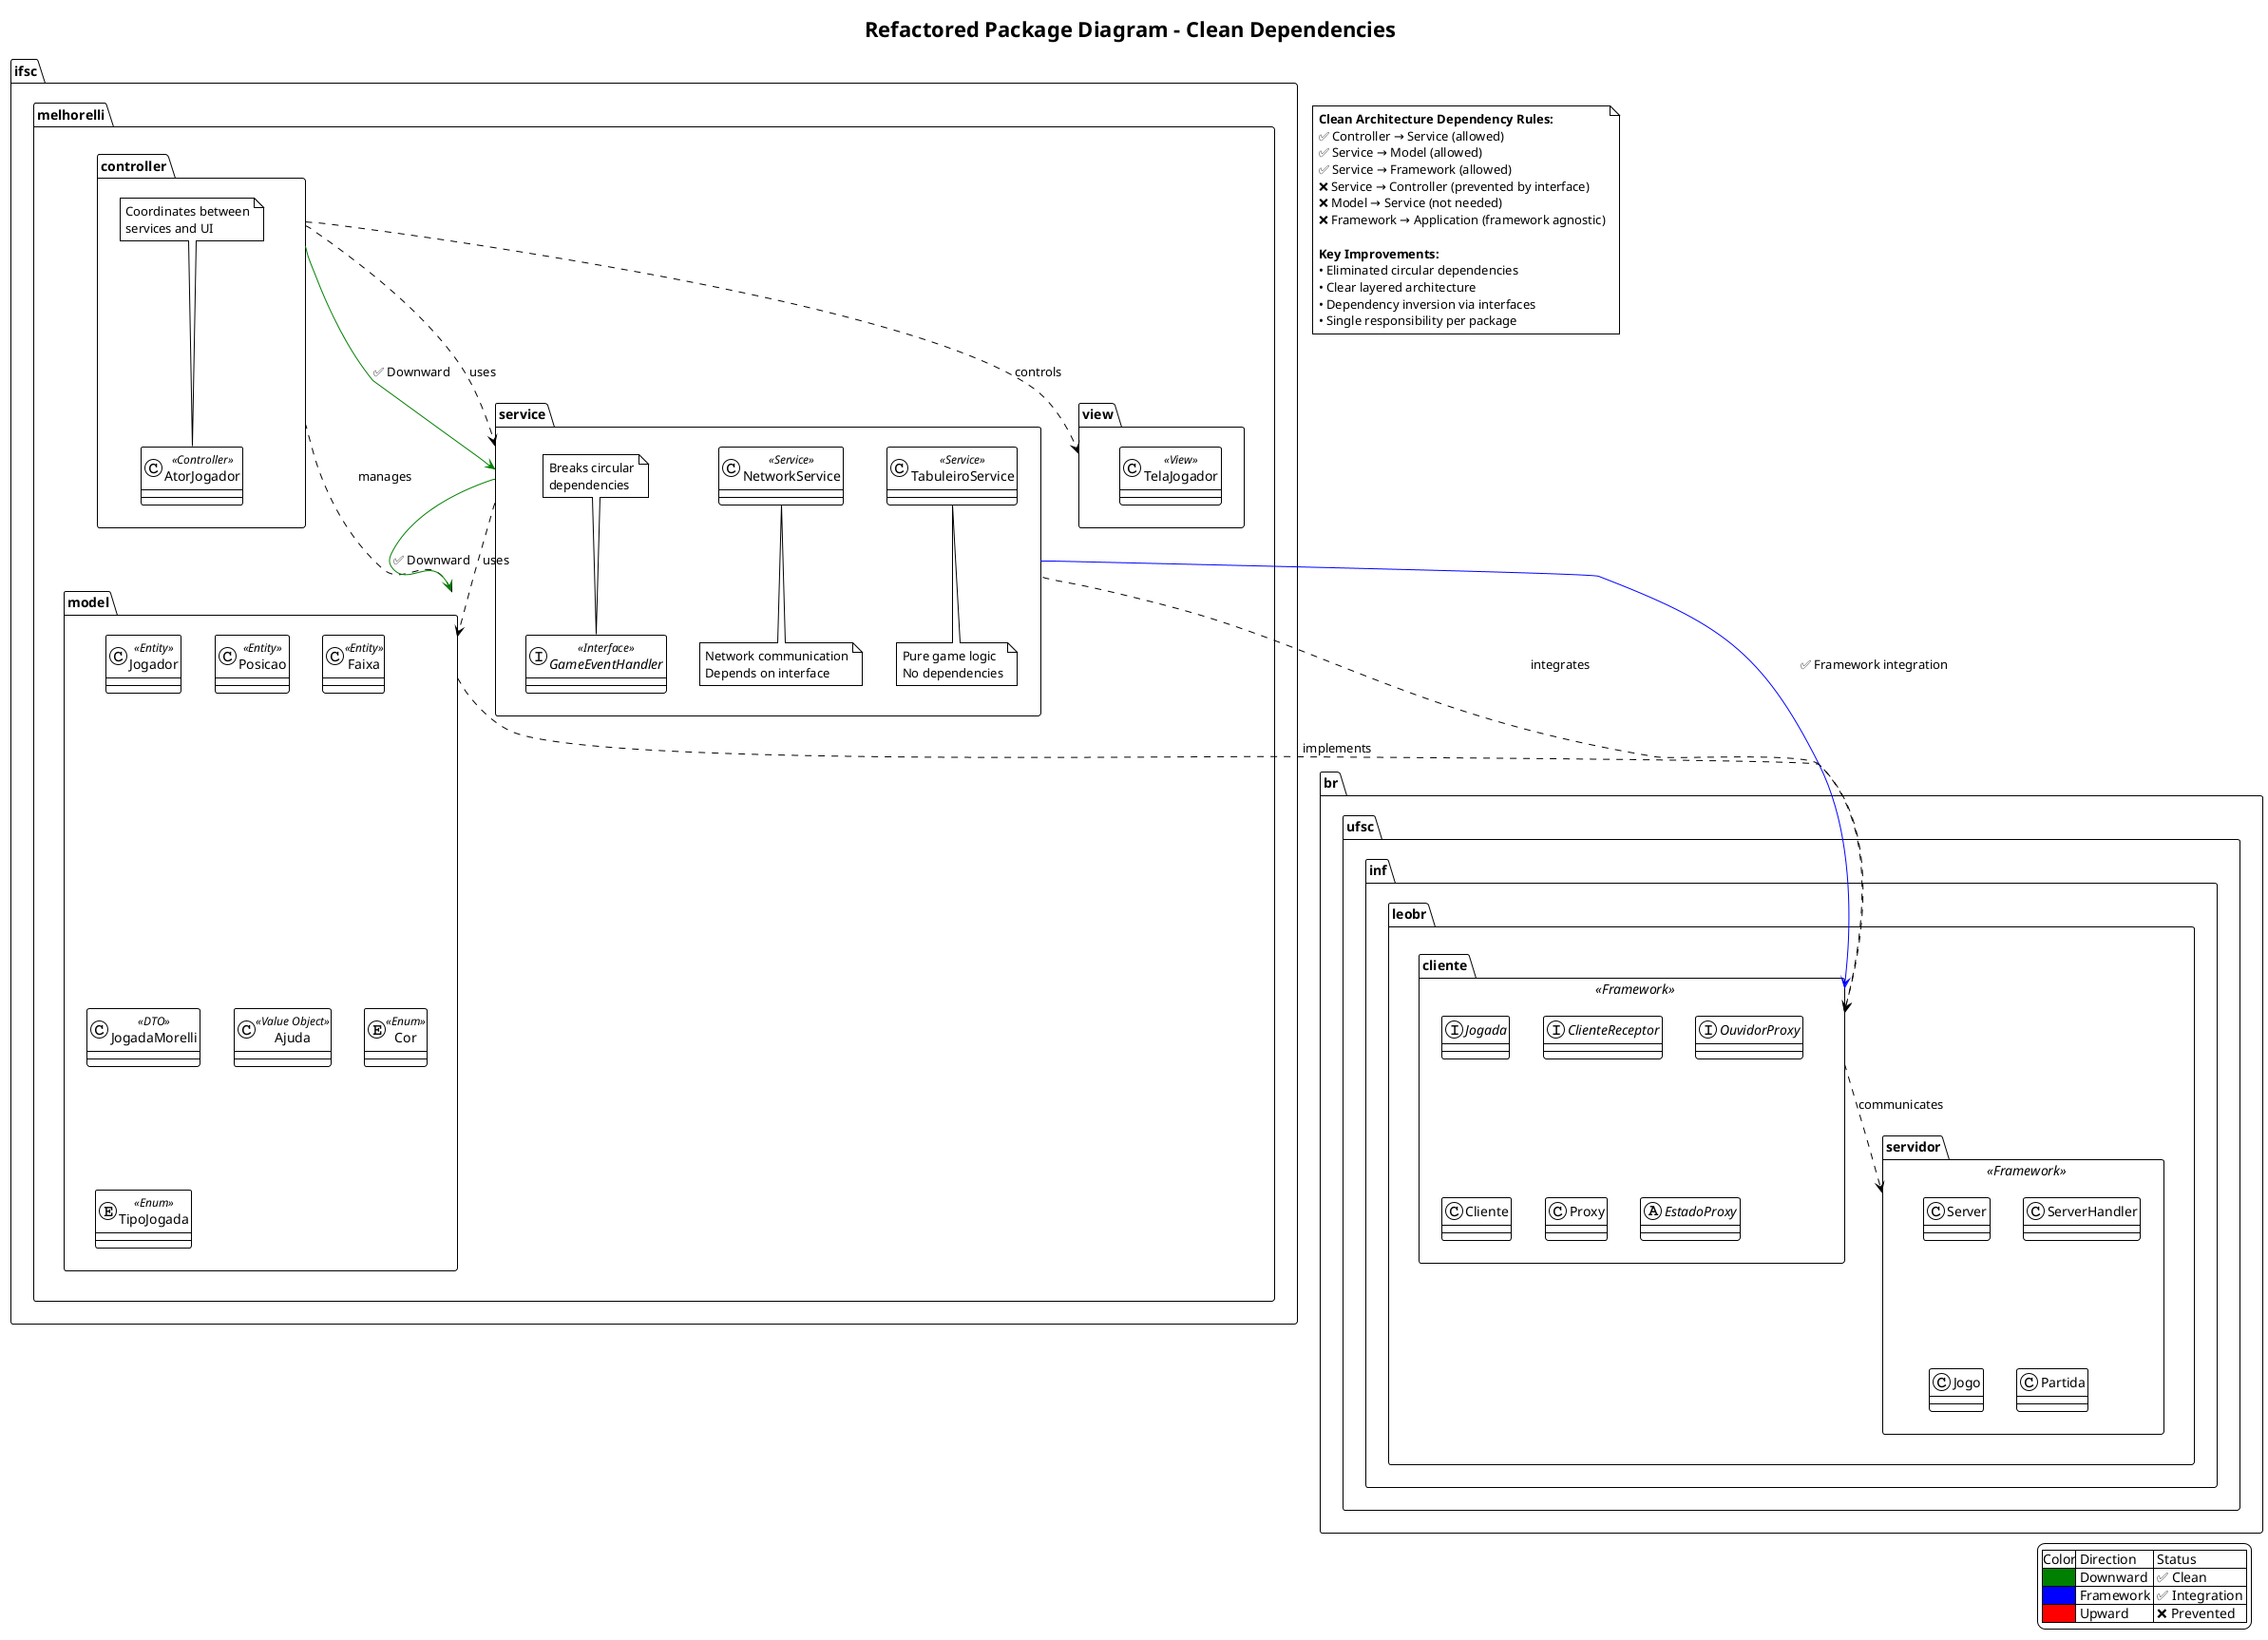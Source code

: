 @startuml RefactoredPackageDiagram
!theme plain
title Refactored Package Diagram - Clean Dependencies

package "ifsc.melhorelli" {
    package "controller" {
        class AtorJogador <<Controller>>
        note top of AtorJogador : Coordinates between\nservices and UI
    }
    
    package "service" {
        interface GameEventHandler <<Interface>>
        class TabuleiroService <<Service>>
        class NetworkService <<Service>>
        
        note top of GameEventHandler : Breaks circular\ndependencies
        note bottom of TabuleiroService : Pure game logic\nNo dependencies
        note bottom of NetworkService : Network communication\nDepends on interface
    }
    
    package "model" {
        class Jogador <<Entity>>
        class Posicao <<Entity>>
        class Faixa <<Entity>>
        class JogadaMorelli <<DTO>>
        class Ajuda <<Value Object>>
        enum Cor <<Enum>>
        enum TipoJogada <<Enum>>
    }
    
    package "view" {
        class TelaJogador <<View>>
    }
}

package "br.ufsc.inf.leobr.cliente" <<Framework>> {
    interface Jogada
    interface ClienteReceptor
    interface OuvidorProxy
    class Cliente
    class Proxy
    abstract EstadoProxy
}

package "br.ufsc.inf.leobr.servidor" <<Framework>> {
    class Server
    class ServerHandler
    class Jogo
    class Partida
}

' Clean Dependencies (No Circular References)
controller ..> service : uses
controller ..> view : controls
controller ..> model : manages

service ..> model : uses
service ..> br.ufsc.inf.leobr.cliente : integrates

model ..> br.ufsc.inf.leobr.cliente : implements

br.ufsc.inf.leobr.cliente ..> br.ufsc.inf.leobr.servidor : communicates

' Dependency Rules
note as DependencyRules
**Clean Architecture Dependency Rules:**
✅ Controller → Service (allowed)
✅ Service → Model (allowed)
✅ Service → Framework (allowed)
❌ Service → Controller (prevented by interface)
❌ Model → Service (not needed)
❌ Framework → Application (framework agnostic)

**Key Improvements:**
• Eliminated circular dependencies
• Clear layered architecture
• Dependency inversion via interfaces
• Single responsibility per package
end note

' Color coding for dependency direction
controller -[#green]-> service : ✅ Downward
service -[#green]-> model : ✅ Downward
service -[#blue]-> br.ufsc.inf.leobr.cliente : ✅ Framework integration

' Legend
legend right
    |Color| Direction | Status |
    |<#green>| Downward | ✅ Clean |
    |<#blue>| Framework | ✅ Integration |
    |<#red>| Upward | ❌ Prevented |
endlegend

@enduml